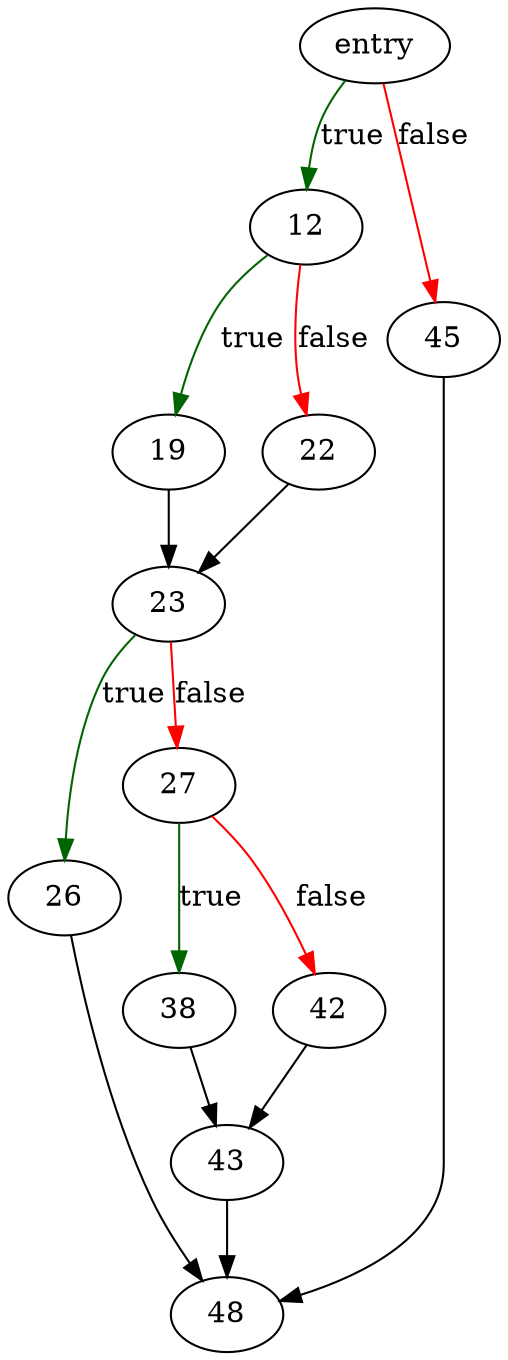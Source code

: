 digraph "sqlite3_value_blob" {
	// Node definitions.
	1 [label=entry];
	12;
	19;
	22;
	23;
	26;
	27;
	38;
	42;
	43;
	45;
	48;

	// Edge definitions.
	1 -> 12 [
		color=darkgreen
		label=true
	];
	1 -> 45 [
		color=red
		label=false
	];
	12 -> 19 [
		color=darkgreen
		label=true
	];
	12 -> 22 [
		color=red
		label=false
	];
	19 -> 23;
	22 -> 23;
	23 -> 26 [
		color=darkgreen
		label=true
	];
	23 -> 27 [
		color=red
		label=false
	];
	26 -> 48;
	27 -> 38 [
		color=darkgreen
		label=true
	];
	27 -> 42 [
		color=red
		label=false
	];
	38 -> 43;
	42 -> 43;
	43 -> 48;
	45 -> 48;
}